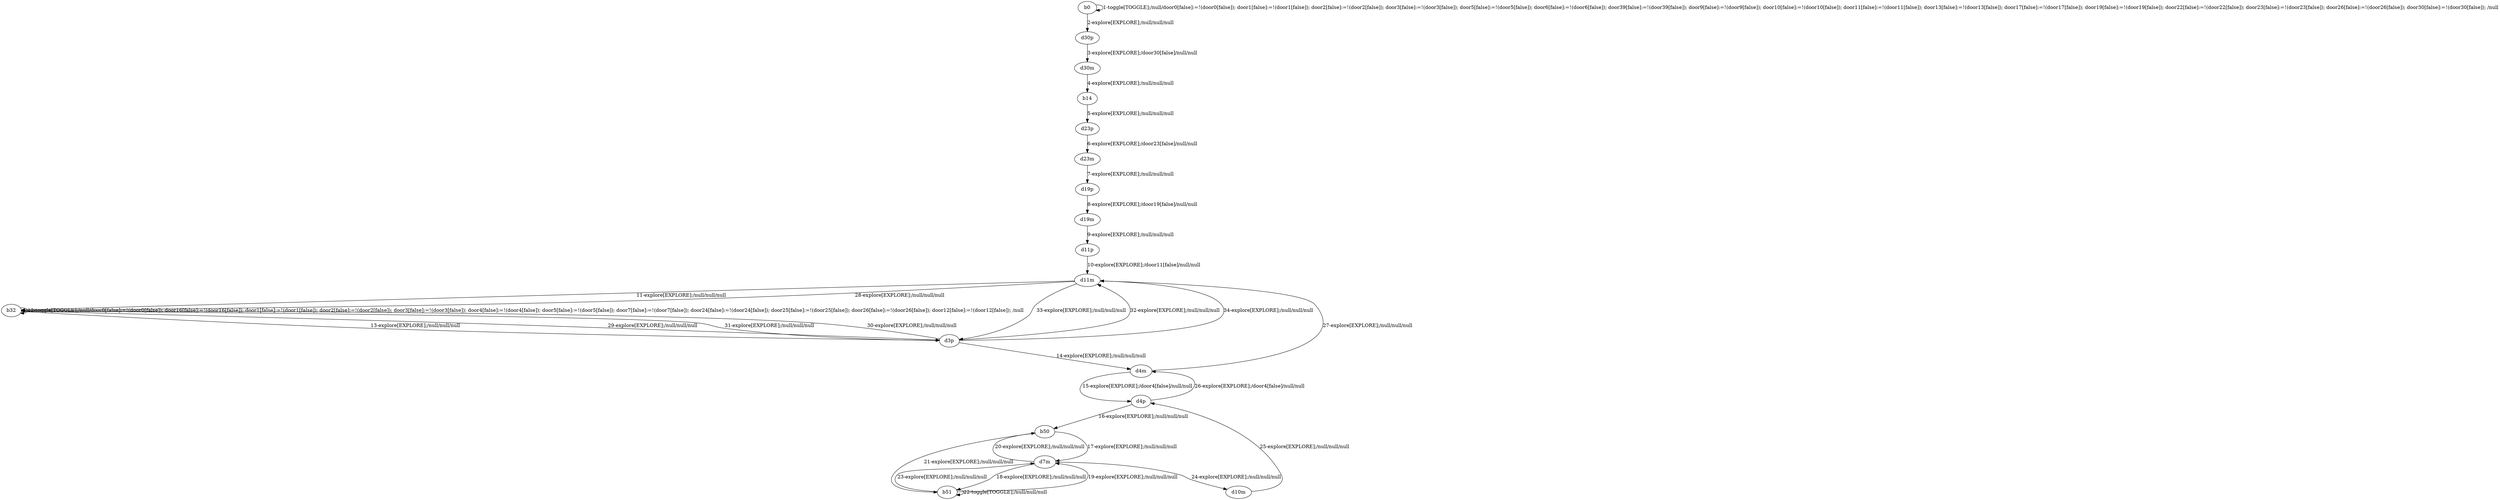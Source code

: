 # Total number of goals covered by this test: 11
# d7m --> b50
# b50 --> d7m
# d4p --> b50
# b50 --> b51
# d10m --> d4p
# d4p --> d4m
# b51 --> d7m
# d7m --> d10m
# d7m --> b51
# b51 --> b51
# d4m --> d4p

digraph g {
"b0" -> "b0" [label = "1-toggle[TOGGLE];/null/door0[false]:=!(door0[false]); door1[false]:=!(door1[false]); door2[false]:=!(door2[false]); door3[false]:=!(door3[false]); door5[false]:=!(door5[false]); door6[false]:=!(door6[false]); door39[false]:=!(door39[false]); door9[false]:=!(door9[false]); door10[false]:=!(door10[false]); door11[false]:=!(door11[false]); door13[false]:=!(door13[false]); door17[false]:=!(door17[false]); door19[false]:=!(door19[false]); door22[false]:=!(door22[false]); door23[false]:=!(door23[false]); door26[false]:=!(door26[false]); door30[false]:=!(door30[false]); /null"];
"b0" -> "d30p" [label = "2-explore[EXPLORE];/null/null/null"];
"d30p" -> "d30m" [label = "3-explore[EXPLORE];/door30[false]/null/null"];
"d30m" -> "b14" [label = "4-explore[EXPLORE];/null/null/null"];
"b14" -> "d23p" [label = "5-explore[EXPLORE];/null/null/null"];
"d23p" -> "d23m" [label = "6-explore[EXPLORE];/door23[false]/null/null"];
"d23m" -> "d19p" [label = "7-explore[EXPLORE];/null/null/null"];
"d19p" -> "d19m" [label = "8-explore[EXPLORE];/door19[false]/null/null"];
"d19m" -> "d11p" [label = "9-explore[EXPLORE];/null/null/null"];
"d11p" -> "d11m" [label = "10-explore[EXPLORE];/door11[false]/null/null"];
"d11m" -> "b32" [label = "11-explore[EXPLORE];/null/null/null"];
"b32" -> "b32" [label = "12-toggle[TOGGLE];/null/door0[false]:=!(door0[false]); door16[false]:=!(door16[false]); door1[false]:=!(door1[false]); door2[false]:=!(door2[false]); door3[false]:=!(door3[false]); door4[false]:=!(door4[false]); door5[false]:=!(door5[false]); door7[false]:=!(door7[false]); door24[false]:=!(door24[false]); door25[false]:=!(door25[false]); door26[false]:=!(door26[false]); door12[false]:=!(door12[false]); /null"];
"b32" -> "d3p" [label = "13-explore[EXPLORE];/null/null/null"];
"d3p" -> "d4m" [label = "14-explore[EXPLORE];/null/null/null"];
"d4m" -> "d4p" [label = "15-explore[EXPLORE];/door4[false]/null/null"];
"d4p" -> "b50" [label = "16-explore[EXPLORE];/null/null/null"];
"b50" -> "d7m" [label = "17-explore[EXPLORE];/null/null/null"];
"d7m" -> "b51" [label = "18-explore[EXPLORE];/null/null/null"];
"b51" -> "d7m" [label = "19-explore[EXPLORE];/null/null/null"];
"d7m" -> "b50" [label = "20-explore[EXPLORE];/null/null/null"];
"b50" -> "b51" [label = "21-explore[EXPLORE];/null/null/null"];
"b51" -> "b51" [label = "22-toggle[TOGGLE];/null/null/null"];
"b51" -> "d7m" [label = "23-explore[EXPLORE];/null/null/null"];
"d7m" -> "d10m" [label = "24-explore[EXPLORE];/null/null/null"];
"d10m" -> "d4p" [label = "25-explore[EXPLORE];/null/null/null"];
"d4p" -> "d4m" [label = "26-explore[EXPLORE];/door4[false]/null/null"];
"d4m" -> "d11m" [label = "27-explore[EXPLORE];/null/null/null"];
"d11m" -> "b32" [label = "28-explore[EXPLORE];/null/null/null"];
"b32" -> "d3p" [label = "29-explore[EXPLORE];/null/null/null"];
"d3p" -> "b32" [label = "30-explore[EXPLORE];/null/null/null"];
"b32" -> "d3p" [label = "31-explore[EXPLORE];/null/null/null"];
"d3p" -> "d11m" [label = "32-explore[EXPLORE];/null/null/null"];
"d11m" -> "d3p" [label = "33-explore[EXPLORE];/null/null/null"];
"d3p" -> "d11m" [label = "34-explore[EXPLORE];/null/null/null"];
}